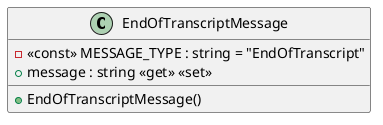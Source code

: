 @startuml
class EndOfTranscriptMessage {
    + EndOfTranscriptMessage()
    - <<const>> MESSAGE_TYPE : string = "EndOfTranscript"
    + message : string <<get>> <<set>>
}
@enduml
